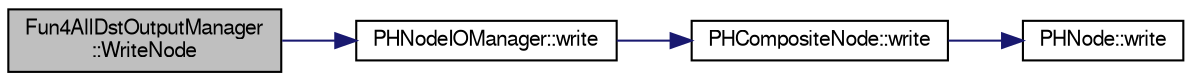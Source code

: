digraph "Fun4AllDstOutputManager::WriteNode"
{
  bgcolor="transparent";
  edge [fontname="FreeSans",fontsize="10",labelfontname="FreeSans",labelfontsize="10"];
  node [fontname="FreeSans",fontsize="10",shape=record];
  rankdir="LR";
  Node1 [label="Fun4AllDstOutputManager\l::WriteNode",height=0.2,width=0.4,color="black", fillcolor="grey75", style="filled" fontcolor="black"];
  Node1 -> Node2 [color="midnightblue",fontsize="10",style="solid",fontname="FreeSans"];
  Node2 [label="PHNodeIOManager::write",height=0.2,width=0.4,color="black",URL="$d7/d4d/classPHNodeIOManager.html#a436c3a21a9c6ea54a33ffcc9f2480949"];
  Node2 -> Node3 [color="midnightblue",fontsize="10",style="solid",fontname="FreeSans"];
  Node3 [label="PHCompositeNode::write",height=0.2,width=0.4,color="black",URL="$d5/dca/classPHCompositeNode.html#a774f54eea4fcb26e8b98f537efc1c6d9"];
  Node3 -> Node4 [color="midnightblue",fontsize="10",style="solid",fontname="FreeSans"];
  Node4 [label="PHNode::write",height=0.2,width=0.4,color="black",URL="$dc/d82/classPHNode.html#a82ef8bef92f7d2cc470bccb042ab57cc"];
}
